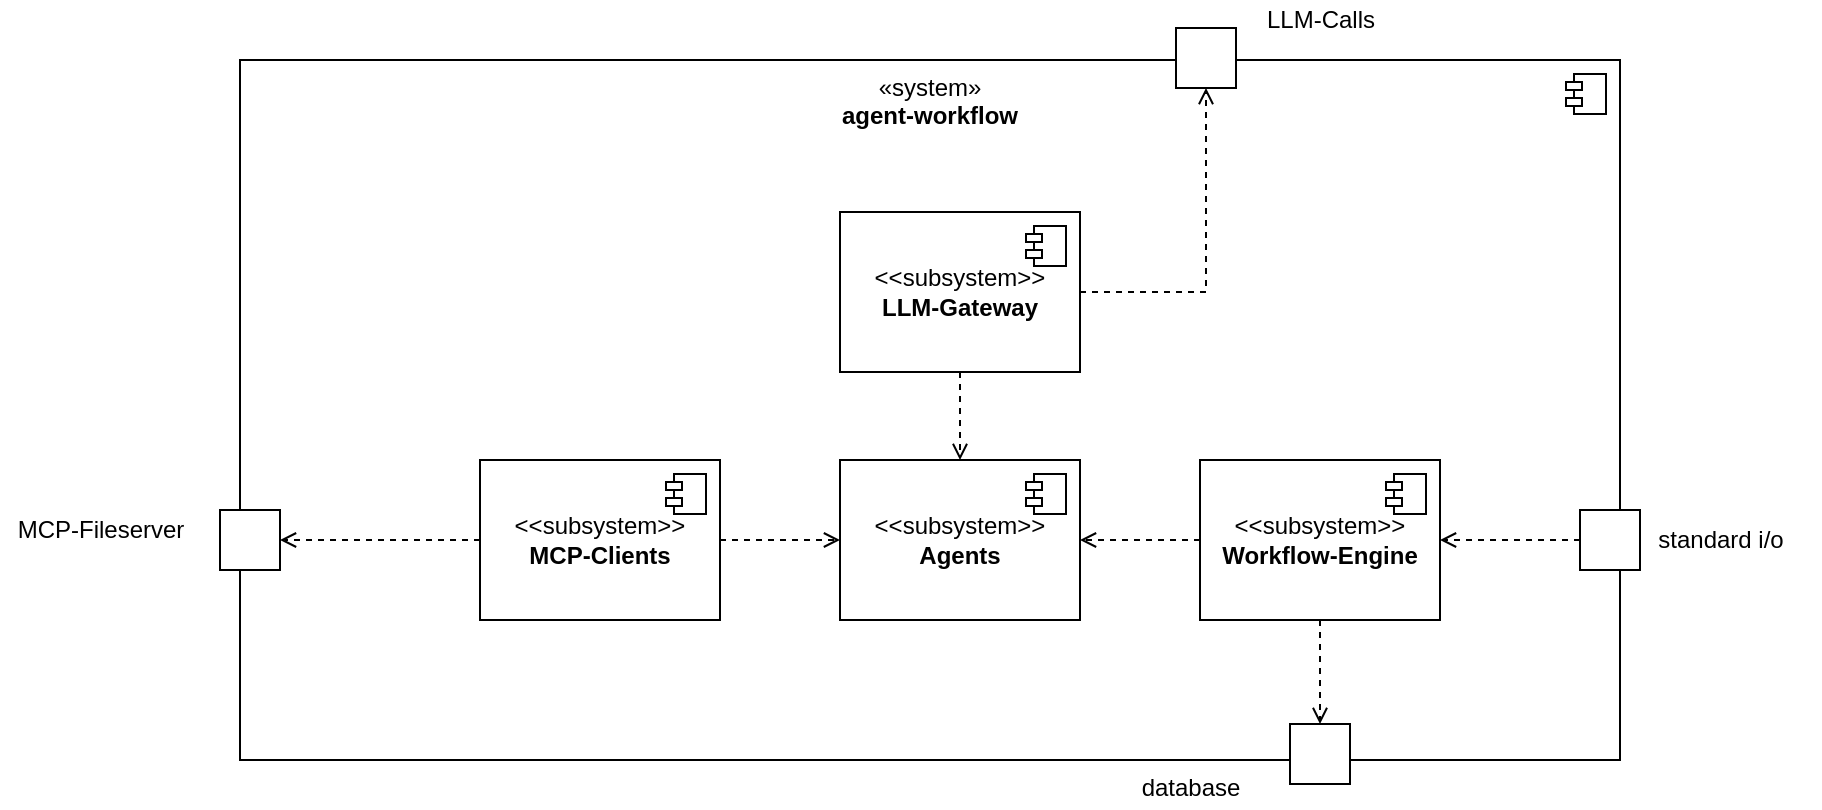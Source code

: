 <mxfile version="26.1.1">
  <diagram name="Seite-1" id="6xcnK2lrrhqyiUwqPd4I">
    <mxGraphModel dx="1450" dy="530" grid="0" gridSize="10" guides="1" tooltips="1" connect="1" arrows="1" fold="1" page="0" pageScale="1" pageWidth="827" pageHeight="1169" math="0" shadow="0">
      <root>
        <mxCell id="0" />
        <mxCell id="1" parent="0" />
        <mxCell id="tQ_XuF9a8gpRSeQdMn-i-1" value="«system»&lt;br&gt;&lt;b&gt;agent-workflow&lt;/b&gt;" style="html=1;dropTarget=0;whiteSpace=wrap;verticalAlign=top;" parent="1" vertex="1">
          <mxGeometry x="-20" y="60" width="690" height="350" as="geometry" />
        </mxCell>
        <mxCell id="tQ_XuF9a8gpRSeQdMn-i-2" value="" style="shape=module;jettyWidth=8;jettyHeight=4;" parent="tQ_XuF9a8gpRSeQdMn-i-1" vertex="1">
          <mxGeometry x="1" width="20" height="20" relative="1" as="geometry">
            <mxPoint x="-27" y="7" as="offset" />
          </mxGeometry>
        </mxCell>
        <mxCell id="tQ_XuF9a8gpRSeQdMn-i-24" style="edgeStyle=orthogonalEdgeStyle;rounded=0;orthogonalLoop=1;jettySize=auto;html=1;dashed=1;endArrow=open;endFill=0;" parent="1" source="tQ_XuF9a8gpRSeQdMn-i-3" target="tQ_XuF9a8gpRSeQdMn-i-8" edge="1">
          <mxGeometry relative="1" as="geometry" />
        </mxCell>
        <mxCell id="tQ_XuF9a8gpRSeQdMn-i-3" value="&amp;lt;&amp;lt;subsystem&amp;gt;&amp;gt;&lt;br&gt;&lt;b&gt;Workflow-Engine&lt;/b&gt;" style="html=1;dropTarget=0;whiteSpace=wrap;" parent="1" vertex="1">
          <mxGeometry x="460" y="260" width="120" height="80" as="geometry" />
        </mxCell>
        <mxCell id="tQ_XuF9a8gpRSeQdMn-i-4" value="" style="shape=module;jettyWidth=8;jettyHeight=4;" parent="tQ_XuF9a8gpRSeQdMn-i-3" vertex="1">
          <mxGeometry x="1" width="20" height="20" relative="1" as="geometry">
            <mxPoint x="-27" y="7" as="offset" />
          </mxGeometry>
        </mxCell>
        <mxCell id="tQ_XuF9a8gpRSeQdMn-i-5" value="" style="html=1;" parent="1" vertex="1">
          <mxGeometry x="-30" y="285" width="30" height="30" as="geometry" />
        </mxCell>
        <mxCell id="tQ_XuF9a8gpRSeQdMn-i-8" value="&amp;lt;&amp;lt;subsystem&amp;gt;&amp;gt;&lt;br&gt;&lt;b&gt;Agents&lt;/b&gt;" style="html=1;dropTarget=0;whiteSpace=wrap;" parent="1" vertex="1">
          <mxGeometry x="280" y="260" width="120" height="80" as="geometry" />
        </mxCell>
        <mxCell id="tQ_XuF9a8gpRSeQdMn-i-9" value="" style="shape=module;jettyWidth=8;jettyHeight=4;" parent="tQ_XuF9a8gpRSeQdMn-i-8" vertex="1">
          <mxGeometry x="1" width="20" height="20" relative="1" as="geometry">
            <mxPoint x="-27" y="7" as="offset" />
          </mxGeometry>
        </mxCell>
        <mxCell id="tQ_XuF9a8gpRSeQdMn-i-15" style="edgeStyle=orthogonalEdgeStyle;rounded=0;orthogonalLoop=1;jettySize=auto;html=1;entryX=1;entryY=0.5;entryDx=0;entryDy=0;dashed=1;endArrow=open;endFill=0;" parent="1" source="tQ_XuF9a8gpRSeQdMn-i-12" target="tQ_XuF9a8gpRSeQdMn-i-3" edge="1">
          <mxGeometry relative="1" as="geometry" />
        </mxCell>
        <mxCell id="tQ_XuF9a8gpRSeQdMn-i-12" value="" style="html=1;" parent="1" vertex="1">
          <mxGeometry x="650" y="285" width="30" height="30" as="geometry" />
        </mxCell>
        <mxCell id="tQ_XuF9a8gpRSeQdMn-i-13" value="standard i/o" style="text;verticalAlign=middle;align=center;html=1;" parent="1" vertex="1">
          <mxGeometry x="670" y="290" width="100" height="20" as="geometry" />
        </mxCell>
        <mxCell id="tQ_XuF9a8gpRSeQdMn-i-21" style="edgeStyle=orthogonalEdgeStyle;rounded=0;orthogonalLoop=1;jettySize=auto;html=1;entryX=1;entryY=0.5;entryDx=0;entryDy=0;dashed=1;endArrow=open;endFill=0;" parent="1" source="tQ_XuF9a8gpRSeQdMn-i-18" target="tQ_XuF9a8gpRSeQdMn-i-5" edge="1">
          <mxGeometry relative="1" as="geometry" />
        </mxCell>
        <mxCell id="2NnA_WwPNOZnSwz4WFSM-1" style="edgeStyle=orthogonalEdgeStyle;rounded=0;orthogonalLoop=1;jettySize=auto;html=1;dashed=1;endArrow=open;endFill=0;" edge="1" parent="1" source="tQ_XuF9a8gpRSeQdMn-i-18" target="tQ_XuF9a8gpRSeQdMn-i-8">
          <mxGeometry relative="1" as="geometry" />
        </mxCell>
        <mxCell id="tQ_XuF9a8gpRSeQdMn-i-18" value="&amp;lt;&amp;lt;subsystem&amp;gt;&amp;gt;&lt;br&gt;&lt;b&gt;MCP-Clients&lt;/b&gt;" style="html=1;dropTarget=0;whiteSpace=wrap;" parent="1" vertex="1">
          <mxGeometry x="100" y="260" width="120" height="80" as="geometry" />
        </mxCell>
        <mxCell id="tQ_XuF9a8gpRSeQdMn-i-19" value="" style="shape=module;jettyWidth=8;jettyHeight=4;" parent="tQ_XuF9a8gpRSeQdMn-i-18" vertex="1">
          <mxGeometry x="1" width="20" height="20" relative="1" as="geometry">
            <mxPoint x="-27" y="7" as="offset" />
          </mxGeometry>
        </mxCell>
        <mxCell id="tQ_XuF9a8gpRSeQdMn-i-6" value="MCP-Fileserver" style="text;verticalAlign=middle;align=center;html=1;" parent="1" vertex="1">
          <mxGeometry x="-140" y="285" width="100" height="20" as="geometry" />
        </mxCell>
        <mxCell id="tQ_XuF9a8gpRSeQdMn-i-25" value="" style="html=1;align=center;" parent="1" vertex="1">
          <mxGeometry x="505" y="392" width="30" height="30" as="geometry" />
        </mxCell>
        <mxCell id="tQ_XuF9a8gpRSeQdMn-i-30" value="" style="html=1;verticalAlign=bottom;endArrow=open;curved=0;rounded=0;entryX=0.5;entryY=0;entryDx=0;entryDy=0;dashed=1;endFill=0;" parent="1" target="tQ_XuF9a8gpRSeQdMn-i-25" edge="1">
          <mxGeometry width="80" relative="1" as="geometry">
            <mxPoint x="520" y="340" as="sourcePoint" />
            <mxPoint x="602" y="400" as="targetPoint" />
          </mxGeometry>
        </mxCell>
        <mxCell id="tQ_XuF9a8gpRSeQdMn-i-32" value="database" style="text;verticalAlign=middle;align=center;html=1;" parent="1" vertex="1">
          <mxGeometry x="405" y="414" width="100" height="20" as="geometry" />
        </mxCell>
        <mxCell id="suCwyzpbUbJgAw_uejUV-6" style="edgeStyle=orthogonalEdgeStyle;rounded=0;orthogonalLoop=1;jettySize=auto;html=1;entryX=0.5;entryY=1;entryDx=0;entryDy=0;dashed=1;endArrow=open;endFill=0;" parent="1" source="suCwyzpbUbJgAw_uejUV-1" target="suCwyzpbUbJgAw_uejUV-4" edge="1">
          <mxGeometry relative="1" as="geometry" />
        </mxCell>
        <mxCell id="2NnA_WwPNOZnSwz4WFSM-2" style="edgeStyle=orthogonalEdgeStyle;rounded=0;orthogonalLoop=1;jettySize=auto;html=1;dashed=1;endArrow=open;endFill=0;" edge="1" parent="1" source="suCwyzpbUbJgAw_uejUV-1" target="tQ_XuF9a8gpRSeQdMn-i-8">
          <mxGeometry relative="1" as="geometry" />
        </mxCell>
        <mxCell id="suCwyzpbUbJgAw_uejUV-1" value="&amp;lt;&amp;lt;subsystem&amp;gt;&amp;gt;&lt;br&gt;&lt;b&gt;LLM-Gateway&lt;/b&gt;" style="html=1;dropTarget=0;whiteSpace=wrap;" parent="1" vertex="1">
          <mxGeometry x="280" y="136" width="120" height="80" as="geometry" />
        </mxCell>
        <mxCell id="suCwyzpbUbJgAw_uejUV-2" value="" style="shape=module;jettyWidth=8;jettyHeight=4;" parent="suCwyzpbUbJgAw_uejUV-1" vertex="1">
          <mxGeometry x="1" width="20" height="20" relative="1" as="geometry">
            <mxPoint x="-27" y="7" as="offset" />
          </mxGeometry>
        </mxCell>
        <mxCell id="suCwyzpbUbJgAw_uejUV-4" value="" style="html=1;" parent="1" vertex="1">
          <mxGeometry x="448" y="44" width="30" height="30" as="geometry" />
        </mxCell>
        <mxCell id="suCwyzpbUbJgAw_uejUV-7" value="LLM-Calls" style="text;verticalAlign=middle;align=center;html=1;" parent="1" vertex="1">
          <mxGeometry x="470" y="30" width="100" height="20" as="geometry" />
        </mxCell>
      </root>
    </mxGraphModel>
  </diagram>
</mxfile>
